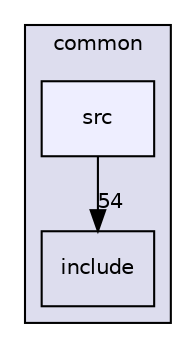 digraph "/home/runner/work/OMSim/OMSim/common/src" {
  compound=true
  node [ fontsize="10", fontname="Helvetica"];
  edge [ labelfontsize="10", labelfontname="Helvetica"];
  subgraph clusterdir_bdd9a5d540de89e9fe90efdfc6973a4f {
    graph [ bgcolor="#ddddee", pencolor="black", label="common" fontname="Helvetica", fontsize="10", URL="dir_bdd9a5d540de89e9fe90efdfc6973a4f.html"]
  dir_11fbc4217d50ab21044e5ad6614aede5 [shape=box label="include" URL="dir_11fbc4217d50ab21044e5ad6614aede5.html"];
  dir_4e4d22e38ca4e2e8207825ee2d00bc54 [shape=box, label="src", style="filled", fillcolor="#eeeeff", pencolor="black", URL="dir_4e4d22e38ca4e2e8207825ee2d00bc54.html"];
  }
  dir_4e4d22e38ca4e2e8207825ee2d00bc54->dir_11fbc4217d50ab21044e5ad6614aede5 [headlabel="54", labeldistance=1.5 headhref="dir_000002_000001.html"];
}

